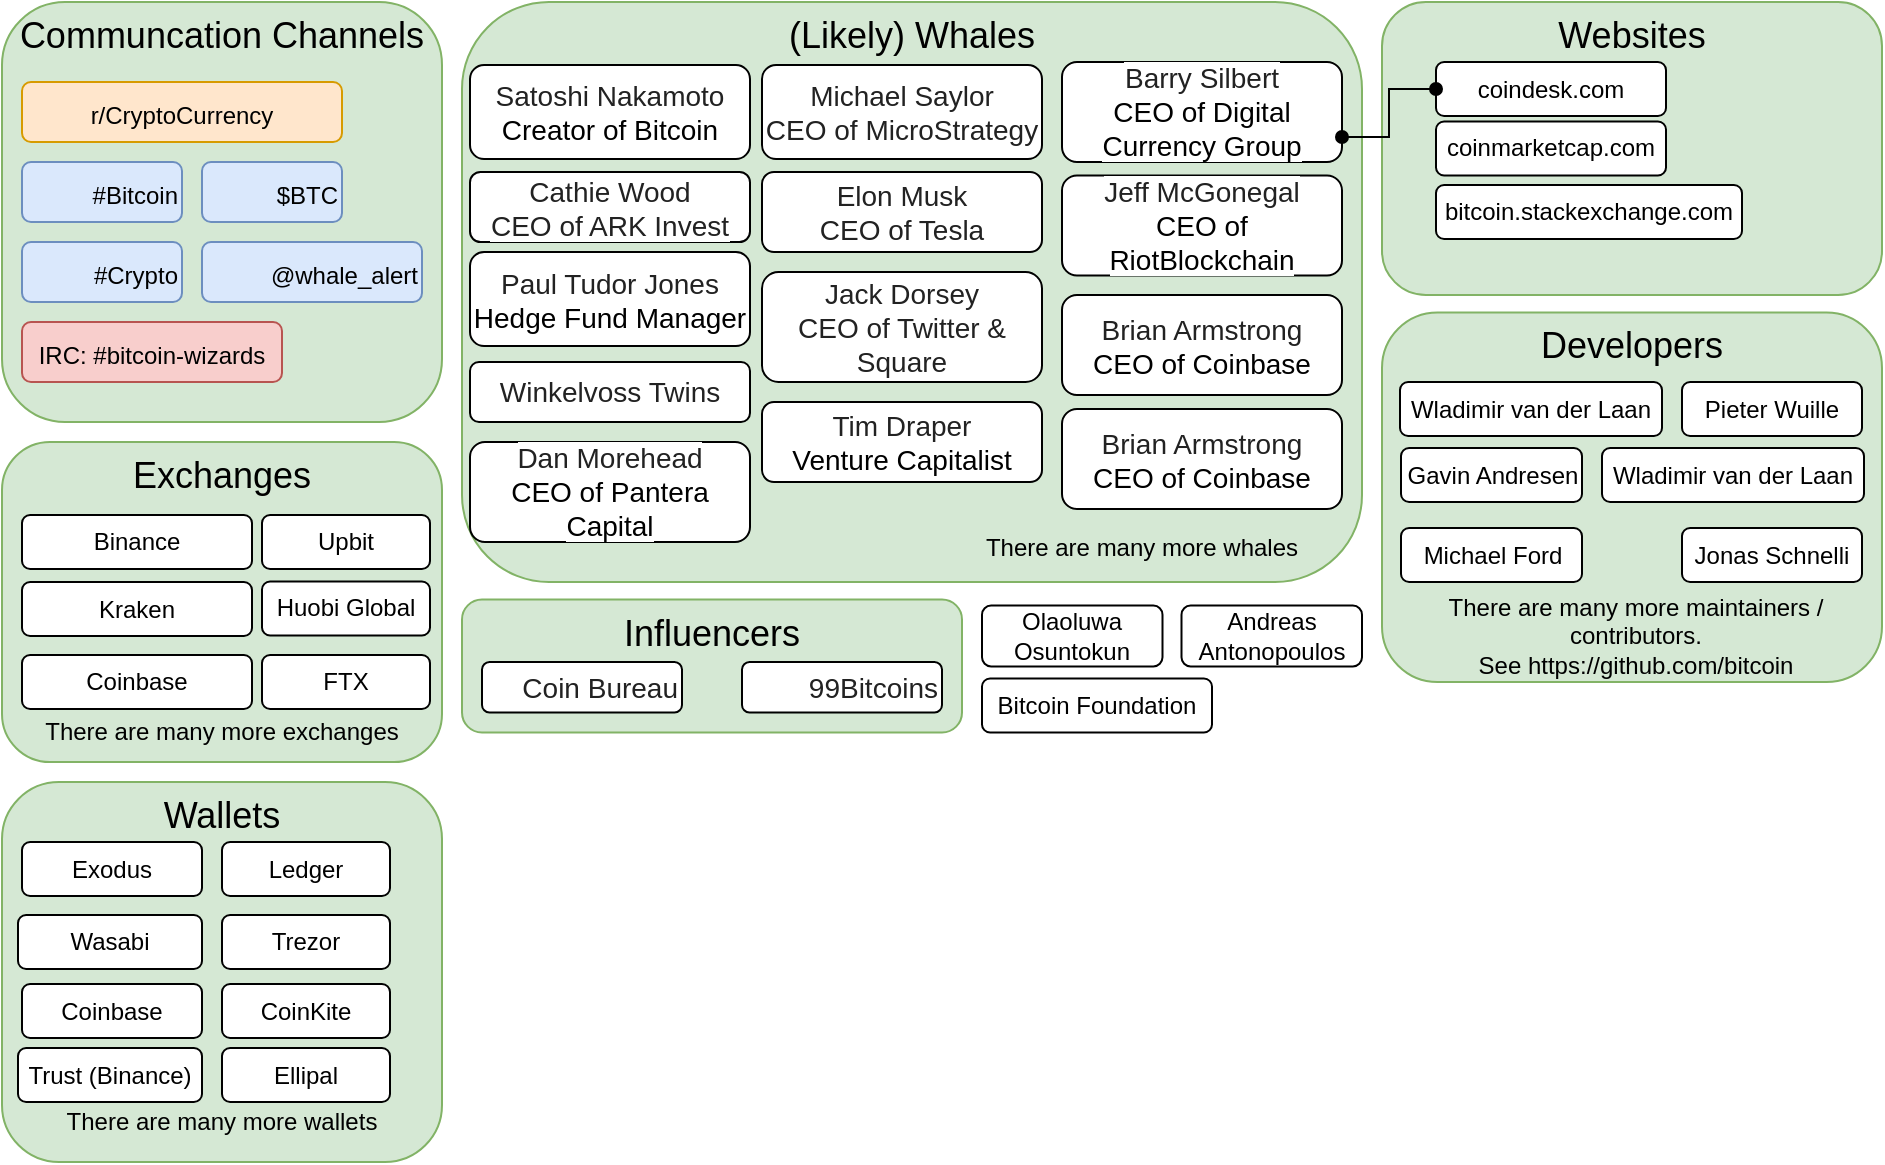 <mxfile version="14.6.3" type="device"><diagram id="DLd5hak3gsMr_QCTWbtz" name="Page-1"><mxGraphModel dx="1109" dy="646" grid="1" gridSize="10" guides="1" tooltips="1" connect="1" arrows="1" fold="1" page="1" pageScale="1" pageWidth="827" pageHeight="1169" math="0" shadow="0"><root><mxCell id="0"/><mxCell id="1" parent="0"/><mxCell id="rNbddFZQNU_b7nxzYoKo-22" value="Influencers" style="rounded=1;whiteSpace=wrap;html=1;fontSize=18;align=center;verticalAlign=top;fillColor=#d5e8d4;strokeColor=#82b366;" vertex="1" parent="1"><mxGeometry x="340" y="378.75" width="250" height="66.5" as="geometry"/></mxCell><mxCell id="rNbddFZQNU_b7nxzYoKo-21" value="(Likely) Whales" style="rounded=1;whiteSpace=wrap;html=1;fontSize=18;align=center;verticalAlign=top;fillColor=#d5e8d4;strokeColor=#82b366;" vertex="1" parent="1"><mxGeometry x="340" y="80" width="450" height="290" as="geometry"/></mxCell><mxCell id="rNbddFZQNU_b7nxzYoKo-1" value="Communcation Channels" style="rounded=1;whiteSpace=wrap;html=1;verticalAlign=top;fontSize=18;fillColor=#d5e8d4;strokeColor=#82b366;" vertex="1" parent="1"><mxGeometry x="110" y="80" width="220" height="210" as="geometry"/></mxCell><mxCell id="rNbddFZQNU_b7nxzYoKo-2" value="&lt;font style=&quot;font-size: 12px&quot;&gt;r/CryptoCurrency&lt;/font&gt;" style="rounded=1;whiteSpace=wrap;html=1;fontSize=18;fillColor=#ffe6cc;strokeColor=#d79b00;align=center;" vertex="1" parent="1"><mxGeometry x="120" y="120" width="160" height="30" as="geometry"/></mxCell><mxCell id="rNbddFZQNU_b7nxzYoKo-3" value="&lt;font style=&quot;font-size: 12px&quot;&gt;#Bitcoin&lt;/font&gt;" style="rounded=1;whiteSpace=wrap;html=1;fontSize=18;fillColor=#dae8fc;strokeColor=#6c8ebf;align=right;" vertex="1" parent="1"><mxGeometry x="120" y="160" width="80" height="30" as="geometry"/></mxCell><mxCell id="rNbddFZQNU_b7nxzYoKo-5" value="" style="shape=image;verticalLabelPosition=bottom;labelBackgroundColor=#ffffff;verticalAlign=top;aspect=fixed;imageAspect=0;image=https://upload.wikimedia.org/wikipedia/de/thumb/9/9f/Twitter_bird_logo_2012.svg/1200px-Twitter_bird_logo_2012.svg.png;" vertex="1" parent="1"><mxGeometry x="130" y="165" width="24.58" height="20" as="geometry"/></mxCell><mxCell id="rNbddFZQNU_b7nxzYoKo-8" value="&lt;font style=&quot;font-size: 12px&quot;&gt;#Crypto&lt;/font&gt;" style="rounded=1;whiteSpace=wrap;html=1;fontSize=18;fillColor=#dae8fc;strokeColor=#6c8ebf;align=right;" vertex="1" parent="1"><mxGeometry x="120" y="200" width="80" height="30" as="geometry"/></mxCell><mxCell id="rNbddFZQNU_b7nxzYoKo-9" value="" style="shape=image;verticalLabelPosition=bottom;labelBackgroundColor=#ffffff;verticalAlign=top;aspect=fixed;imageAspect=0;image=https://upload.wikimedia.org/wikipedia/de/thumb/9/9f/Twitter_bird_logo_2012.svg/1200px-Twitter_bird_logo_2012.svg.png;" vertex="1" parent="1"><mxGeometry x="130" y="205" width="24.58" height="20" as="geometry"/></mxCell><mxCell id="rNbddFZQNU_b7nxzYoKo-10" value="&lt;font style=&quot;font-size: 12px&quot;&gt;$BTC&lt;/font&gt;" style="rounded=1;whiteSpace=wrap;html=1;fontSize=18;fillColor=#dae8fc;strokeColor=#6c8ebf;align=right;" vertex="1" parent="1"><mxGeometry x="210" y="160" width="70" height="30" as="geometry"/></mxCell><mxCell id="rNbddFZQNU_b7nxzYoKo-11" value="" style="shape=image;verticalLabelPosition=bottom;labelBackgroundColor=#ffffff;verticalAlign=top;aspect=fixed;imageAspect=0;image=https://upload.wikimedia.org/wikipedia/de/thumb/9/9f/Twitter_bird_logo_2012.svg/1200px-Twitter_bird_logo_2012.svg.png;" vertex="1" parent="1"><mxGeometry x="220" y="165" width="24.58" height="20" as="geometry"/></mxCell><mxCell id="rNbddFZQNU_b7nxzYoKo-12" value="" style="shape=image;verticalLabelPosition=bottom;labelBackgroundColor=#ffffff;verticalAlign=top;aspect=fixed;imageAspect=0;image=https://cdn.worldvectorlogo.com/logos/reddit-2.svg;" vertex="1" parent="1"><mxGeometry x="130" y="127" width="19.08" height="16" as="geometry"/></mxCell><mxCell id="rNbddFZQNU_b7nxzYoKo-14" value="&lt;span style=&quot;color: rgb(34 , 34 , 34) ; font-size: 14px ; text-align: left ; background-color: rgb(255 , 255 , 255)&quot;&gt;Michael Saylor&lt;br&gt;CEO of MicroStrategy&lt;br&gt;&lt;/span&gt;" style="rounded=1;whiteSpace=wrap;html=1;fontSize=14;align=center;" vertex="1" parent="1"><mxGeometry x="490" y="111.5" width="140" height="47" as="geometry"/></mxCell><mxCell id="rNbddFZQNU_b7nxzYoKo-15" value="&lt;font style=&quot;font-size: 14px&quot;&gt;&lt;span style=&quot;color: rgb(34 , 34 , 34) ; text-align: left ; background-color: rgb(255 , 255 , 255)&quot;&gt;Jack Dorsey&lt;br&gt;&lt;/span&gt;&lt;span style=&quot;color: rgb(34 , 34 , 34) ; text-align: left ; background-color: rgb(255 , 255 , 255)&quot;&gt;CEO of Twitter &amp;amp; Square&lt;/span&gt;&lt;/font&gt;&lt;span style=&quot;color: rgb(34 , 34 , 34) ; font-size: 14px ; text-align: left ; background-color: rgb(255 , 255 , 255)&quot;&gt;&lt;br style=&quot;font-size: 14px&quot;&gt;&lt;/span&gt;" style="rounded=1;whiteSpace=wrap;html=1;fontSize=14;align=center;" vertex="1" parent="1"><mxGeometry x="490" y="215" width="140" height="55" as="geometry"/></mxCell><mxCell id="rNbddFZQNU_b7nxzYoKo-16" value="&lt;font style=&quot;font-size: 14px&quot;&gt;&lt;span style=&quot;color: rgb(34 , 34 , 34) ; text-align: left ; background-color: rgb(255 , 255 , 255)&quot;&gt;Cathie Wood&lt;br&gt;&lt;/span&gt;&lt;span style=&quot;color: rgb(34 , 34 , 34) ; font-family: , &amp;#34;blinkmacsystemfont&amp;#34; , &amp;#34;segoe ui&amp;#34; , &amp;#34;roboto&amp;#34; , &amp;#34;helvetica&amp;#34; , &amp;#34;arial&amp;#34; , sans-serif , &amp;#34;apple color emoji&amp;#34; , &amp;#34;segoe ui emoji&amp;#34; , &amp;#34;segoe ui symbol&amp;#34; ; text-align: left ; background-color: rgb(255 , 255 , 255)&quot;&gt;CEO of ARK Invest&lt;/span&gt;&lt;/font&gt;&lt;span style=&quot;color: rgb(34 , 34 , 34) ; font-size: 14px ; text-align: left ; background-color: rgb(255 , 255 , 255)&quot;&gt;&lt;br style=&quot;font-size: 14px&quot;&gt;&lt;/span&gt;" style="rounded=1;whiteSpace=wrap;html=1;fontSize=14;align=center;" vertex="1" parent="1"><mxGeometry x="344" y="165" width="140" height="35" as="geometry"/></mxCell><mxCell id="rNbddFZQNU_b7nxzYoKo-18" value="&lt;span style=&quot;background-color: rgb(255, 255, 255);&quot;&gt;&lt;font color=&quot;#222222&quot;&gt;Coin Bureau&lt;/font&gt;&lt;br&gt;&lt;/span&gt;" style="rounded=1;whiteSpace=wrap;html=1;fontSize=14;align=right;" vertex="1" parent="1"><mxGeometry x="350" y="410" width="100" height="25.25" as="geometry"/></mxCell><mxCell id="rNbddFZQNU_b7nxzYoKo-19" value="&lt;span style=&quot;background-color: rgb(255, 255, 255);&quot;&gt;&lt;font color=&quot;#222222&quot;&gt;99Bitcoins&lt;/font&gt;&lt;br&gt;&lt;/span&gt;" style="rounded=1;whiteSpace=wrap;html=1;fontSize=14;align=right;" vertex="1" parent="1"><mxGeometry x="480" y="410" width="100" height="25.25" as="geometry"/></mxCell><mxCell id="rNbddFZQNU_b7nxzYoKo-20" value="&lt;span style=&quot;color: rgb(34 , 34 , 34) ; font-size: 14px ; text-align: left ; background-color: rgb(255 , 255 , 255)&quot;&gt;Elon Musk&lt;br&gt;CEO of Tesla&lt;br&gt;&lt;/span&gt;" style="rounded=1;whiteSpace=wrap;html=1;fontSize=14;align=center;" vertex="1" parent="1"><mxGeometry x="490" y="165" width="140" height="40" as="geometry"/></mxCell><mxCell id="rNbddFZQNU_b7nxzYoKo-23" value="Developers" style="rounded=1;whiteSpace=wrap;html=1;fontSize=18;align=center;verticalAlign=top;fillColor=#d5e8d4;strokeColor=#82b366;" vertex="1" parent="1"><mxGeometry x="800" y="235.25" width="250" height="184.75" as="geometry"/></mxCell><mxCell id="rNbddFZQNU_b7nxzYoKo-24" value="&lt;span style=&quot;text-align: left ; background-color: rgb(255 , 255 , 255)&quot;&gt;&lt;font color=&quot;#222222&quot;&gt;Paul Tudor Jones&lt;br&gt;&lt;/font&gt;Hedge Fund Manager&lt;br&gt;&lt;/span&gt;" style="rounded=1;whiteSpace=wrap;html=1;fontSize=14;align=center;" vertex="1" parent="1"><mxGeometry x="344" y="205" width="140" height="47" as="geometry"/></mxCell><mxCell id="rNbddFZQNU_b7nxzYoKo-25" value="&lt;font style=&quot;font-size: 12px&quot;&gt;IRC: #bitcoin-wizards&lt;/font&gt;" style="rounded=1;whiteSpace=wrap;html=1;fontSize=18;fillColor=#f8cecc;strokeColor=#b85450;align=center;" vertex="1" parent="1"><mxGeometry x="120" y="240" width="130" height="30" as="geometry"/></mxCell><mxCell id="rNbddFZQNU_b7nxzYoKo-26" value="Websites" style="rounded=1;whiteSpace=wrap;html=1;fontSize=18;align=center;verticalAlign=top;fillColor=#d5e8d4;strokeColor=#82b366;" vertex="1" parent="1"><mxGeometry x="800" y="80" width="250" height="146.5" as="geometry"/></mxCell><mxCell id="rNbddFZQNU_b7nxzYoKo-27" value="coinmarketcap.com" style="rounded=1;whiteSpace=wrap;html=1;fontSize=12;align=center;" vertex="1" parent="1"><mxGeometry x="827" y="139.75" width="115" height="27" as="geometry"/></mxCell><mxCell id="rNbddFZQNU_b7nxzYoKo-28" value="Exchanges" style="rounded=1;whiteSpace=wrap;html=1;fontSize=18;align=center;verticalAlign=top;fillColor=#d5e8d4;strokeColor=#82b366;" vertex="1" parent="1"><mxGeometry x="110" y="300" width="220" height="160" as="geometry"/></mxCell><mxCell id="rNbddFZQNU_b7nxzYoKo-29" value="Binance" style="rounded=1;whiteSpace=wrap;html=1;fontSize=12;align=center;" vertex="1" parent="1"><mxGeometry x="120" y="336.5" width="115" height="27" as="geometry"/></mxCell><mxCell id="rNbddFZQNU_b7nxzYoKo-30" value="Kraken" style="rounded=1;whiteSpace=wrap;html=1;fontSize=12;align=center;" vertex="1" parent="1"><mxGeometry x="120" y="370" width="115" height="27" as="geometry"/></mxCell><mxCell id="rNbddFZQNU_b7nxzYoKo-32" value="coindesk.com" style="rounded=1;whiteSpace=wrap;html=1;fontSize=12;align=center;" vertex="1" parent="1"><mxGeometry x="827" y="110" width="115" height="27" as="geometry"/></mxCell><mxCell id="rNbddFZQNU_b7nxzYoKo-34" value="&lt;span style=&quot;text-align: left ; background-color: rgb(255 , 255 , 255)&quot;&gt;&lt;font color=&quot;#222222&quot;&gt;Satoshi Nakamoto&lt;br&gt;&lt;/font&gt;Creator of Bitcoin&lt;br&gt;&lt;/span&gt;" style="rounded=1;whiteSpace=wrap;html=1;fontSize=14;align=center;" vertex="1" parent="1"><mxGeometry x="344" y="111.5" width="140" height="47" as="geometry"/></mxCell><mxCell id="rNbddFZQNU_b7nxzYoKo-35" value="&lt;span style=&quot;text-align: left ; background-color: rgb(255 , 255 , 255)&quot;&gt;&lt;font color=&quot;#222222&quot;&gt;Winkelvoss Twins&lt;/font&gt;&lt;br&gt;&lt;/span&gt;" style="rounded=1;whiteSpace=wrap;html=1;fontSize=14;align=center;" vertex="1" parent="1"><mxGeometry x="344" y="260" width="140" height="30" as="geometry"/></mxCell><mxCell id="rNbddFZQNU_b7nxzYoKo-37" value="&lt;span style=&quot;text-align: left ; background-color: rgb(255 , 255 , 255)&quot;&gt;&lt;font color=&quot;#222222&quot;&gt;Tim Draper&lt;br&gt;&lt;/font&gt;Venture Capitalist&lt;br&gt;&lt;/span&gt;" style="rounded=1;whiteSpace=wrap;html=1;fontSize=14;align=center;" vertex="1" parent="1"><mxGeometry x="490" y="280" width="140" height="40" as="geometry"/></mxCell><mxCell id="rNbddFZQNU_b7nxzYoKo-38" value="&lt;span style=&quot;text-align: left ; background-color: rgb(255 , 255 , 255)&quot;&gt;&lt;font color=&quot;#222222&quot;&gt;Barry Silbert&lt;br&gt;&lt;/font&gt;CEO of Digital Currency Group&lt;br&gt;&lt;/span&gt;" style="rounded=1;whiteSpace=wrap;html=1;fontSize=14;align=center;" vertex="1" parent="1"><mxGeometry x="640" y="110" width="140" height="50" as="geometry"/></mxCell><mxCell id="rNbddFZQNU_b7nxzYoKo-39" style="edgeStyle=orthogonalEdgeStyle;rounded=0;orthogonalLoop=1;jettySize=auto;html=1;exitX=1;exitY=0.75;exitDx=0;exitDy=0;entryX=0;entryY=0.5;entryDx=0;entryDy=0;fontSize=12;endArrow=oval;endFill=1;startArrow=oval;startFill=1;" edge="1" parent="1" source="rNbddFZQNU_b7nxzYoKo-38" target="rNbddFZQNU_b7nxzYoKo-32"><mxGeometry relative="1" as="geometry"/></mxCell><mxCell id="rNbddFZQNU_b7nxzYoKo-40" value="&lt;span style=&quot;text-align: left ; background-color: rgb(255 , 255 , 255)&quot;&gt;&lt;font color=&quot;#222222&quot;&gt;Jeff McGonegal&lt;br&gt;&lt;/font&gt;CEO of RiotBlockchain&lt;br&gt;&lt;/span&gt;" style="rounded=1;whiteSpace=wrap;html=1;fontSize=14;align=center;" vertex="1" parent="1"><mxGeometry x="640" y="166.75" width="140" height="50" as="geometry"/></mxCell><mxCell id="rNbddFZQNU_b7nxzYoKo-41" value="Huobi Global" style="rounded=1;whiteSpace=wrap;html=1;fontSize=12;align=center;" vertex="1" parent="1"><mxGeometry x="240" y="369.75" width="84" height="27" as="geometry"/></mxCell><mxCell id="rNbddFZQNU_b7nxzYoKo-42" value="Upbit" style="rounded=1;whiteSpace=wrap;html=1;fontSize=12;align=center;" vertex="1" parent="1"><mxGeometry x="240" y="336.5" width="84" height="27" as="geometry"/></mxCell><mxCell id="rNbddFZQNU_b7nxzYoKo-43" value="Coinbase" style="rounded=1;whiteSpace=wrap;html=1;fontSize=12;align=center;" vertex="1" parent="1"><mxGeometry x="120" y="406.5" width="115" height="27" as="geometry"/></mxCell><mxCell id="rNbddFZQNU_b7nxzYoKo-44" value="&lt;span style=&quot;text-align: left ; background-color: rgb(255 , 255 , 255)&quot;&gt;&lt;font color=&quot;#222222&quot;&gt;Brian Armstrong&lt;br&gt;&lt;/font&gt;CEO of Coinbase&lt;br&gt;&lt;/span&gt;" style="rounded=1;whiteSpace=wrap;html=1;fontSize=14;align=center;" vertex="1" parent="1"><mxGeometry x="640" y="226.5" width="140" height="50" as="geometry"/></mxCell><mxCell id="rNbddFZQNU_b7nxzYoKo-45" value="FTX" style="rounded=1;whiteSpace=wrap;html=1;fontSize=12;align=center;" vertex="1" parent="1"><mxGeometry x="240" y="406.5" width="84" height="27" as="geometry"/></mxCell><mxCell id="rNbddFZQNU_b7nxzYoKo-46" value="&lt;span style=&quot;text-align: left ; background-color: rgb(255 , 255 , 255)&quot;&gt;&lt;font color=&quot;#222222&quot;&gt;Brian Armstrong&lt;br&gt;&lt;/font&gt;CEO of Coinbase&lt;br&gt;&lt;/span&gt;" style="rounded=1;whiteSpace=wrap;html=1;fontSize=14;align=center;" vertex="1" parent="1"><mxGeometry x="640" y="283.5" width="140" height="50" as="geometry"/></mxCell><mxCell id="rNbddFZQNU_b7nxzYoKo-48" value="&lt;span style=&quot;text-align: left ; background-color: rgb(255 , 255 , 255)&quot;&gt;&lt;font color=&quot;#222222&quot;&gt;Dan Morehead&lt;br&gt;&lt;/font&gt;CEO of Pantera Capital&lt;br&gt;&lt;/span&gt;" style="rounded=1;whiteSpace=wrap;html=1;fontSize=14;align=center;" vertex="1" parent="1"><mxGeometry x="344" y="300" width="140" height="50" as="geometry"/></mxCell><mxCell id="rNbddFZQNU_b7nxzYoKo-49" value="&lt;font style=&quot;font-size: 12px&quot;&gt;@whale_alert&lt;/font&gt;" style="rounded=1;whiteSpace=wrap;html=1;fontSize=18;fillColor=#dae8fc;strokeColor=#6c8ebf;align=right;" vertex="1" parent="1"><mxGeometry x="210" y="200" width="110" height="30" as="geometry"/></mxCell><mxCell id="rNbddFZQNU_b7nxzYoKo-50" value="" style="shape=image;verticalLabelPosition=bottom;labelBackgroundColor=#ffffff;verticalAlign=top;aspect=fixed;imageAspect=0;image=https://upload.wikimedia.org/wikipedia/de/thumb/9/9f/Twitter_bird_logo_2012.svg/1200px-Twitter_bird_logo_2012.svg.png;" vertex="1" parent="1"><mxGeometry x="220" y="205" width="24.58" height="20" as="geometry"/></mxCell><mxCell id="rNbddFZQNU_b7nxzYoKo-52" value="Wladimir van der Laan" style="rounded=1;whiteSpace=wrap;html=1;fontSize=12;align=center;" vertex="1" parent="1"><mxGeometry x="809" y="270" width="131" height="27" as="geometry"/></mxCell><mxCell id="rNbddFZQNU_b7nxzYoKo-54" value="Gavin Andresen" style="rounded=1;whiteSpace=wrap;html=1;fontSize=12;align=center;" vertex="1" parent="1"><mxGeometry x="809.5" y="303" width="90.5" height="27" as="geometry"/></mxCell><mxCell id="rNbddFZQNU_b7nxzYoKo-55" value="Pieter Wuille" style="rounded=1;whiteSpace=wrap;html=1;fontSize=12;align=center;" vertex="1" parent="1"><mxGeometry x="950" y="270" width="90" height="27" as="geometry"/></mxCell><mxCell id="rNbddFZQNU_b7nxzYoKo-56" value="Wladimir van der Laan" style="rounded=1;whiteSpace=wrap;html=1;fontSize=12;align=center;" vertex="1" parent="1"><mxGeometry x="910" y="303" width="131" height="27" as="geometry"/></mxCell><mxCell id="rNbddFZQNU_b7nxzYoKo-58" value="Bitcoin Foundation" style="rounded=1;whiteSpace=wrap;html=1;fontSize=12;align=center;" vertex="1" parent="1"><mxGeometry x="600" y="418.25" width="115" height="27" as="geometry"/></mxCell><mxCell id="rNbddFZQNU_b7nxzYoKo-60" value="Jonas Schnelli" style="rounded=1;whiteSpace=wrap;html=1;fontSize=12;align=center;" vertex="1" parent="1"><mxGeometry x="950" y="343" width="90" height="27" as="geometry"/></mxCell><mxCell id="rNbddFZQNU_b7nxzYoKo-62" value="Olaoluwa Osuntokun" style="rounded=1;whiteSpace=wrap;html=1;fontSize=12;align=center;" vertex="1" parent="1"><mxGeometry x="600" y="381.75" width="90.25" height="30.5" as="geometry"/></mxCell><mxCell id="rNbddFZQNU_b7nxzYoKo-64" value="Michael Ford" style="rounded=1;whiteSpace=wrap;html=1;fontSize=12;align=center;" vertex="1" parent="1"><mxGeometry x="809.5" y="343" width="90.5" height="27" as="geometry"/></mxCell><mxCell id="rNbddFZQNU_b7nxzYoKo-65" value="There are many more whales" style="text;html=1;strokeColor=none;fillColor=none;align=center;verticalAlign=middle;whiteSpace=wrap;rounded=0;fontSize=12;" vertex="1" parent="1"><mxGeometry x="580" y="343" width="200" height="20" as="geometry"/></mxCell><mxCell id="rNbddFZQNU_b7nxzYoKo-66" value="There are many more maintainers / contributors. See&amp;nbsp;https://github.com/bitcoin" style="text;html=1;strokeColor=none;fillColor=none;align=center;verticalAlign=middle;whiteSpace=wrap;rounded=0;fontSize=12;" vertex="1" parent="1"><mxGeometry x="827" y="377" width="200" height="40" as="geometry"/></mxCell><mxCell id="rNbddFZQNU_b7nxzYoKo-67" value="" style="shape=image;verticalLabelPosition=bottom;labelBackgroundColor=#ffffff;verticalAlign=top;aspect=fixed;imageAspect=0;image=https://cdn.icon-icons.com/icons2/195/PNG/256/YouTube_23392.png;" vertex="1" parent="1"><mxGeometry x="350" y="412.25" width="21.25" height="21.25" as="geometry"/></mxCell><mxCell id="rNbddFZQNU_b7nxzYoKo-68" value="" style="shape=image;verticalLabelPosition=bottom;labelBackgroundColor=#ffffff;verticalAlign=top;aspect=fixed;imageAspect=0;image=https://cdn.icon-icons.com/icons2/195/PNG/256/YouTube_23392.png;" vertex="1" parent="1"><mxGeometry x="484" y="412.25" width="21.25" height="21.25" as="geometry"/></mxCell><mxCell id="rNbddFZQNU_b7nxzYoKo-70" value="There are many more exchanges" style="text;html=1;strokeColor=none;fillColor=none;align=center;verticalAlign=middle;whiteSpace=wrap;rounded=0;fontSize=12;" vertex="1" parent="1"><mxGeometry x="120.0" y="435.25" width="200" height="20" as="geometry"/></mxCell><mxCell id="rNbddFZQNU_b7nxzYoKo-71" value="Wallets" style="rounded=1;whiteSpace=wrap;html=1;fontSize=18;align=center;verticalAlign=top;fillColor=#d5e8d4;strokeColor=#82b366;" vertex="1" parent="1"><mxGeometry x="110" y="470" width="220" height="190" as="geometry"/></mxCell><mxCell id="rNbddFZQNU_b7nxzYoKo-72" value="Exodus" style="rounded=1;whiteSpace=wrap;html=1;fontSize=12;align=center;" vertex="1" parent="1"><mxGeometry x="120" y="500" width="90" height="27" as="geometry"/></mxCell><mxCell id="rNbddFZQNU_b7nxzYoKo-73" value="Ledger" style="rounded=1;whiteSpace=wrap;html=1;fontSize=12;align=center;" vertex="1" parent="1"><mxGeometry x="220" y="500" width="84" height="27" as="geometry"/></mxCell><mxCell id="rNbddFZQNU_b7nxzYoKo-74" value="Trezor" style="rounded=1;whiteSpace=wrap;html=1;fontSize=12;align=center;" vertex="1" parent="1"><mxGeometry x="220" y="536.5" width="84" height="27" as="geometry"/></mxCell><mxCell id="rNbddFZQNU_b7nxzYoKo-75" value="There are many more wallets" style="text;html=1;strokeColor=none;fillColor=none;align=center;verticalAlign=middle;whiteSpace=wrap;rounded=0;fontSize=12;" vertex="1" parent="1"><mxGeometry x="120" y="630" width="200" height="20" as="geometry"/></mxCell><mxCell id="rNbddFZQNU_b7nxzYoKo-76" value="CoinKite" style="rounded=1;whiteSpace=wrap;html=1;fontSize=12;align=center;" vertex="1" parent="1"><mxGeometry x="220" y="571" width="84" height="27" as="geometry"/></mxCell><mxCell id="rNbddFZQNU_b7nxzYoKo-77" value="Ellipal" style="rounded=1;whiteSpace=wrap;html=1;fontSize=12;align=center;" vertex="1" parent="1"><mxGeometry x="220" y="603" width="84" height="27" as="geometry"/></mxCell><mxCell id="rNbddFZQNU_b7nxzYoKo-78" value="Wasabi" style="rounded=1;whiteSpace=wrap;html=1;fontSize=12;align=center;" vertex="1" parent="1"><mxGeometry x="118" y="536.5" width="92" height="27" as="geometry"/></mxCell><mxCell id="rNbddFZQNU_b7nxzYoKo-79" value="Coinbase" style="rounded=1;whiteSpace=wrap;html=1;fontSize=12;align=center;" vertex="1" parent="1"><mxGeometry x="120" y="571" width="90" height="27" as="geometry"/></mxCell><mxCell id="rNbddFZQNU_b7nxzYoKo-80" value="Trust (Binance)" style="rounded=1;whiteSpace=wrap;html=1;fontSize=12;align=center;" vertex="1" parent="1"><mxGeometry x="118" y="603" width="92" height="27" as="geometry"/></mxCell><mxCell id="rNbddFZQNU_b7nxzYoKo-82" value="Andreas Antonopoulos" style="rounded=1;whiteSpace=wrap;html=1;fontSize=12;align=center;" vertex="1" parent="1"><mxGeometry x="699.75" y="381.75" width="90.25" height="30.5" as="geometry"/></mxCell><mxCell id="rNbddFZQNU_b7nxzYoKo-83" value="bitcoin.stackexchange.com" style="rounded=1;whiteSpace=wrap;html=1;fontSize=12;align=center;" vertex="1" parent="1"><mxGeometry x="827" y="171.5" width="153" height="27" as="geometry"/></mxCell></root></mxGraphModel></diagram></mxfile>
